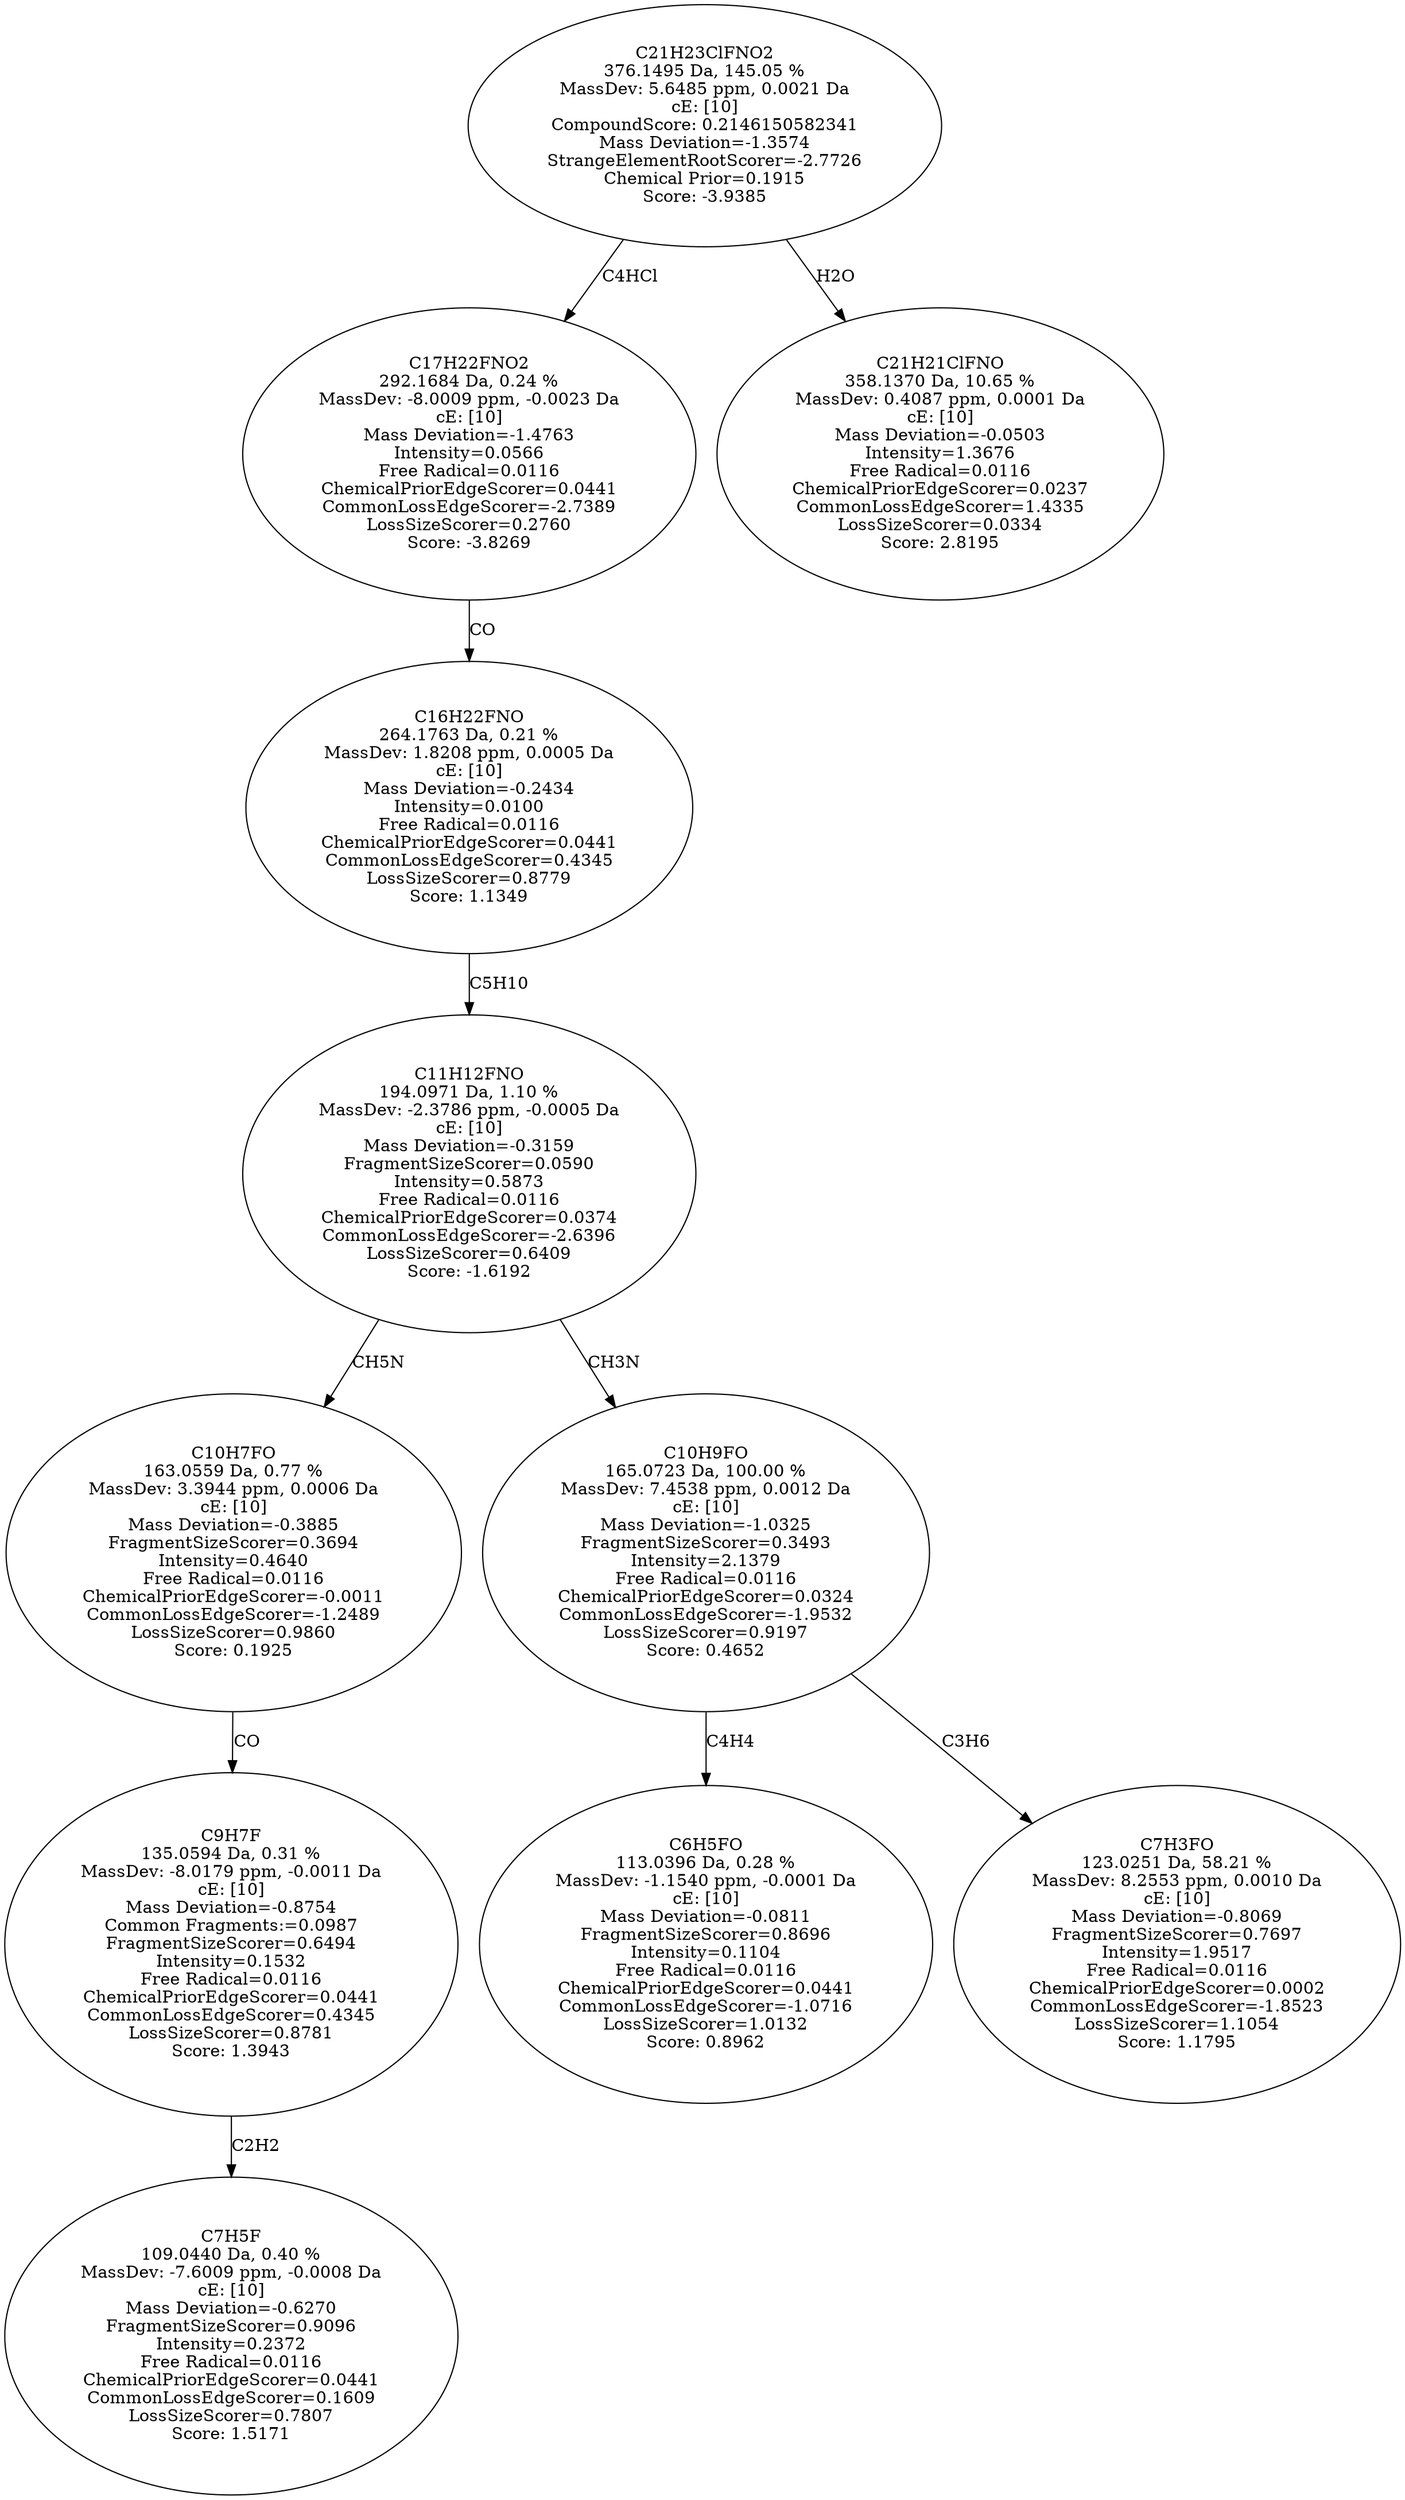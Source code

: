strict digraph {
v1 [label="C7H5F\n109.0440 Da, 0.40 %\nMassDev: -7.6009 ppm, -0.0008 Da\ncE: [10]\nMass Deviation=-0.6270\nFragmentSizeScorer=0.9096\nIntensity=0.2372\nFree Radical=0.0116\nChemicalPriorEdgeScorer=0.0441\nCommonLossEdgeScorer=0.1609\nLossSizeScorer=0.7807\nScore: 1.5171"];
v2 [label="C9H7F\n135.0594 Da, 0.31 %\nMassDev: -8.0179 ppm, -0.0011 Da\ncE: [10]\nMass Deviation=-0.8754\nCommon Fragments:=0.0987\nFragmentSizeScorer=0.6494\nIntensity=0.1532\nFree Radical=0.0116\nChemicalPriorEdgeScorer=0.0441\nCommonLossEdgeScorer=0.4345\nLossSizeScorer=0.8781\nScore: 1.3943"];
v3 [label="C10H7FO\n163.0559 Da, 0.77 %\nMassDev: 3.3944 ppm, 0.0006 Da\ncE: [10]\nMass Deviation=-0.3885\nFragmentSizeScorer=0.3694\nIntensity=0.4640\nFree Radical=0.0116\nChemicalPriorEdgeScorer=-0.0011\nCommonLossEdgeScorer=-1.2489\nLossSizeScorer=0.9860\nScore: 0.1925"];
v4 [label="C6H5FO\n113.0396 Da, 0.28 %\nMassDev: -1.1540 ppm, -0.0001 Da\ncE: [10]\nMass Deviation=-0.0811\nFragmentSizeScorer=0.8696\nIntensity=0.1104\nFree Radical=0.0116\nChemicalPriorEdgeScorer=0.0441\nCommonLossEdgeScorer=-1.0716\nLossSizeScorer=1.0132\nScore: 0.8962"];
v5 [label="C7H3FO\n123.0251 Da, 58.21 %\nMassDev: 8.2553 ppm, 0.0010 Da\ncE: [10]\nMass Deviation=-0.8069\nFragmentSizeScorer=0.7697\nIntensity=1.9517\nFree Radical=0.0116\nChemicalPriorEdgeScorer=0.0002\nCommonLossEdgeScorer=-1.8523\nLossSizeScorer=1.1054\nScore: 1.1795"];
v6 [label="C10H9FO\n165.0723 Da, 100.00 %\nMassDev: 7.4538 ppm, 0.0012 Da\ncE: [10]\nMass Deviation=-1.0325\nFragmentSizeScorer=0.3493\nIntensity=2.1379\nFree Radical=0.0116\nChemicalPriorEdgeScorer=0.0324\nCommonLossEdgeScorer=-1.9532\nLossSizeScorer=0.9197\nScore: 0.4652"];
v7 [label="C11H12FNO\n194.0971 Da, 1.10 %\nMassDev: -2.3786 ppm, -0.0005 Da\ncE: [10]\nMass Deviation=-0.3159\nFragmentSizeScorer=0.0590\nIntensity=0.5873\nFree Radical=0.0116\nChemicalPriorEdgeScorer=0.0374\nCommonLossEdgeScorer=-2.6396\nLossSizeScorer=0.6409\nScore: -1.6192"];
v8 [label="C16H22FNO\n264.1763 Da, 0.21 %\nMassDev: 1.8208 ppm, 0.0005 Da\ncE: [10]\nMass Deviation=-0.2434\nIntensity=0.0100\nFree Radical=0.0116\nChemicalPriorEdgeScorer=0.0441\nCommonLossEdgeScorer=0.4345\nLossSizeScorer=0.8779\nScore: 1.1349"];
v9 [label="C17H22FNO2\n292.1684 Da, 0.24 %\nMassDev: -8.0009 ppm, -0.0023 Da\ncE: [10]\nMass Deviation=-1.4763\nIntensity=0.0566\nFree Radical=0.0116\nChemicalPriorEdgeScorer=0.0441\nCommonLossEdgeScorer=-2.7389\nLossSizeScorer=0.2760\nScore: -3.8269"];
v10 [label="C21H21ClFNO\n358.1370 Da, 10.65 %\nMassDev: 0.4087 ppm, 0.0001 Da\ncE: [10]\nMass Deviation=-0.0503\nIntensity=1.3676\nFree Radical=0.0116\nChemicalPriorEdgeScorer=0.0237\nCommonLossEdgeScorer=1.4335\nLossSizeScorer=0.0334\nScore: 2.8195"];
v11 [label="C21H23ClFNO2\n376.1495 Da, 145.05 %\nMassDev: 5.6485 ppm, 0.0021 Da\ncE: [10]\nCompoundScore: 0.2146150582341\nMass Deviation=-1.3574\nStrangeElementRootScorer=-2.7726\nChemical Prior=0.1915\nScore: -3.9385"];
v2 -> v1 [label="C2H2"];
v3 -> v2 [label="CO"];
v7 -> v3 [label="CH5N"];
v6 -> v4 [label="C4H4"];
v6 -> v5 [label="C3H6"];
v7 -> v6 [label="CH3N"];
v8 -> v7 [label="C5H10"];
v9 -> v8 [label="CO"];
v11 -> v9 [label="C4HCl"];
v11 -> v10 [label="H2O"];
}